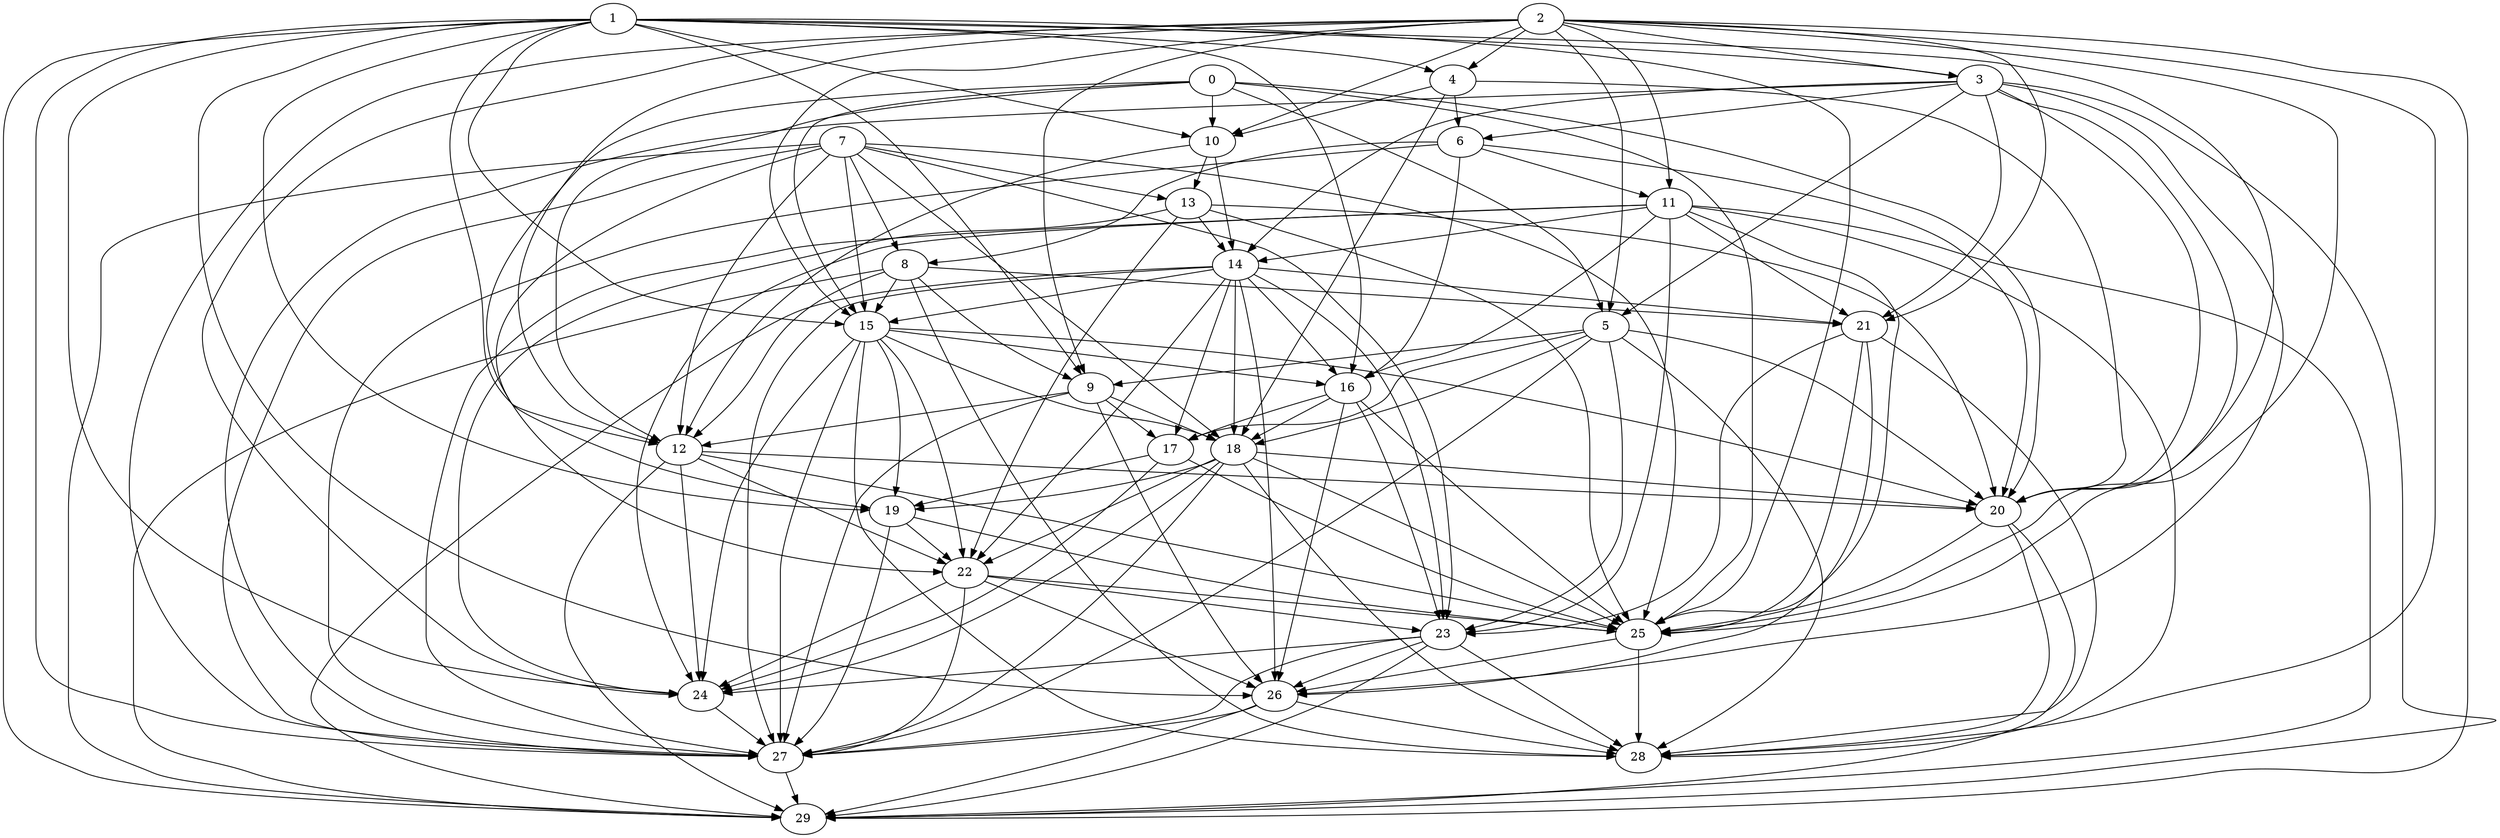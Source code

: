 digraph "Random_Nodes_30_Density_5.43_CCR_0.10_WeightType_Random" {
	graph ["Duplicate states"=0,
		GraphType=Random,
		"Max states in OPEN"=0,
		Modes="120000ms; topo-ordered tasks, ; Pruning: task equivalence, fixed order ready list, ; F-value: ; Optimisation: best schedule length (\
SL) optimisation on equal, ",
		NumberOfTasks=30,
		"Pruned using list schedule length"=4,
		"States removed from OPEN"=0,
		TargetSystem="Homogeneous-4",
		"Time to schedule (ms)"=126,
		"Total idle time"=3682,
		"Total schedule length"=4559,
		"Total sequential time"=9539,
		"Total states created"=7
	];
	2	["Finish time"=107,
		Processor=0,
		"Start time"=0,
		Weight=107];
	4	["Finish time"=594,
		Processor=0,
		"Start time"=112,
		Weight=482];
	2 -> 4	[Weight=10];
	10	["Finish time"=1076,
		Processor=0,
		"Start time"=594,
		Weight=482];
	2 -> 10	[Weight=4];
	3	["Finish time"=275,
		Processor=1,
		"Start time"=114,
		Weight=161];
	2 -> 3	[Weight=7];
	11	["Finish time"=922,
		Processor=1,
		"Start time"=815,
		Weight=107];
	2 -> 11	[Weight=6];
	5	["Finish time"=753,
		Processor=3,
		"Start time"=431,
		Weight=322];
	2 -> 5	[Weight=10];
	15	["Finish time"=1986,
		Processor=0,
		"Start time"=1772,
		Weight=214];
	2 -> 15	[Weight=6];
	9	["Finish time"=1518,
		Processor=2,
		"Start time"=1357,
		Weight=161];
	2 -> 9	[Weight=7];
	12	["Finish time"=2000,
		Processor=2,
		"Start time"=1518,
		Weight=482];
	2 -> 12	[Weight=5];
	21	["Finish time"=2312,
		Processor=3,
		"Start time"=1776,
		Weight=536];
	2 -> 21	[Weight=8];
	25	["Finish time"=3707,
		Processor=1,
		"Start time"=3385,
		Weight=322];
	2 -> 25	[Weight=5];
	24	["Finish time"=3862,
		Processor=0,
		"Start time"=3594,
		Weight=268];
	2 -> 24	[Weight=4];
	27	["Finish time"=4291,
		Processor=0,
		"Start time"=3862,
		Weight=429];
	2 -> 27	[Weight=2];
	28	["Finish time"=4350,
		Processor=1,
		"Start time"=3814,
		Weight=536];
	2 -> 28	[Weight=6];
	29	["Finish time"=4559,
		Processor=0,
		"Start time"=4291,
		Weight=268];
	2 -> 29	[Weight=10];
	1	["Finish time"=107,
		Processor=1,
		"Start time"=0,
		Weight=107];
	1 -> 4	[Weight=5];
	1 -> 10	[Weight=6];
	1 -> 3	[Weight=5];
	1 -> 15	[Weight=6];
	1 -> 9	[Weight=2];
	16	["Finish time"=2147,
		Processor=0,
		"Start time"=1986,
		Weight=161];
	1 -> 16	[Weight=8];
	1 -> 12	[Weight=8];
	19	["Finish time"=3058,
		Processor=0,
		"Start time"=2576,
		Weight=482];
	1 -> 19	[Weight=8];
	20	["Finish time"=2743,
		Processor=1,
		"Start time"=2582,
		Weight=161];
	1 -> 20	[Weight=2];
	1 -> 25	[Weight=4];
	1 -> 24	[Weight=2];
	26	["Finish time"=3814,
		Processor=1,
		"Start time"=3707,
		Weight=107];
	1 -> 26	[Weight=4];
	1 -> 27	[Weight=4];
	1 -> 29	[Weight=7];
	4 -> 10	[Weight=2];
	6	["Finish time"=815,
		Processor=1,
		"Start time"=601,
		Weight=214];
	4 -> 6	[Weight=7];
	18	["Finish time"=2576,
		Processor=0,
		"Start time"=2147,
		Weight=429];
	4 -> 18	[Weight=2];
	4 -> 20	[Weight=5];
	0	["Finish time"=429,
		Processor=2,
		"Start time"=0,
		Weight=429];
	0 -> 10	[Weight=8];
	0 -> 5	[Weight=2];
	0 -> 15	[Weight=6];
	0 -> 12	[Weight=2];
	0 -> 19	[Weight=7];
	0 -> 20	[Weight=5];
	0 -> 25	[Weight=4];
	13	["Finish time"=1290,
		Processor=0,
		"Start time"=1076,
		Weight=214];
	10 -> 13	[Weight=7];
	14	["Finish time"=1772,
		Processor=0,
		"Start time"=1290,
		Weight=482];
	10 -> 14	[Weight=8];
	10 -> 12	[Weight=2];
	7	["Finish time"=429,
		Processor=3,
		"Start time"=0,
		Weight=429];
	7 -> 13	[Weight=8];
	8	["Finish time"=1357,
		Processor=2,
		"Start time"=821,
		Weight=536];
	7 -> 8	[Weight=5];
	7 -> 15	[Weight=7];
	7 -> 18	[Weight=7];
	7 -> 12	[Weight=7];
	22	["Finish time"=3380,
		Processor=0,
		"Start time"=3058,
		Weight=322];
	7 -> 22	[Weight=2];
	23	["Finish time"=3594,
		Processor=0,
		"Start time"=3380,
		Weight=214];
	7 -> 23	[Weight=3];
	7 -> 25	[Weight=8];
	7 -> 27	[Weight=10];
	7 -> 29	[Weight=10];
	3 -> 6	[Weight=5];
	3 -> 14	[Weight=7];
	3 -> 5	[Weight=6];
	3 -> 21	[Weight=7];
	3 -> 20	[Weight=9];
	3 -> 25	[Weight=2];
	3 -> 26	[Weight=4];
	3 -> 27	[Weight=4];
	3 -> 29	[Weight=10];
	6 -> 11	[Weight=5];
	6 -> 8	[Weight=6];
	6 -> 16	[Weight=3];
	6 -> 20	[Weight=3];
	6 -> 27	[Weight=6];
	13 -> 14	[Weight=3];
	13 -> 22	[Weight=5];
	13 -> 20	[Weight=7];
	13 -> 25	[Weight=6];
	13 -> 24	[Weight=3];
	11 -> 14	[Weight=5];
	11 -> 16	[Weight=4];
	11 -> 21	[Weight=8];
	11 -> 23	[Weight=6];
	11 -> 25	[Weight=9];
	11 -> 24	[Weight=9];
	11 -> 27	[Weight=4];
	11 -> 28	[Weight=10];
	11 -> 29	[Weight=9];
	8 -> 15	[Weight=10];
	8 -> 9	[Weight=6];
	8 -> 12	[Weight=2];
	8 -> 21	[Weight=7];
	8 -> 28	[Weight=9];
	8 -> 29	[Weight=7];
	14 -> 15	[Weight=10];
	14 -> 16	[Weight=7];
	14 -> 18	[Weight=4];
	17	["Finish time"=2529,
		Processor=1,
		"Start time"=2154,
		Weight=375];
	14 -> 17	[Weight=10];
	14 -> 21	[Weight=4];
	14 -> 22	[Weight=7];
	14 -> 23	[Weight=9];
	14 -> 26	[Weight=9];
	14 -> 27	[Weight=8];
	14 -> 29	[Weight=3];
	5 -> 9	[Weight=10];
	5 -> 18	[Weight=6];
	5 -> 17	[Weight=10];
	5 -> 20	[Weight=3];
	5 -> 23	[Weight=6];
	5 -> 27	[Weight=5];
	5 -> 28	[Weight=2];
	15 -> 16	[Weight=3];
	15 -> 18	[Weight=8];
	15 -> 19	[Weight=5];
	15 -> 22	[Weight=5];
	15 -> 20	[Weight=5];
	15 -> 24	[Weight=8];
	15 -> 27	[Weight=3];
	15 -> 28	[Weight=8];
	9 -> 18	[Weight=9];
	9 -> 17	[Weight=7];
	9 -> 12	[Weight=9];
	9 -> 26	[Weight=4];
	9 -> 27	[Weight=8];
	16 -> 18	[Weight=9];
	16 -> 17	[Weight=7];
	16 -> 23	[Weight=4];
	16 -> 25	[Weight=8];
	16 -> 26	[Weight=5];
	18 -> 19	[Weight=10];
	18 -> 22	[Weight=4];
	18 -> 20	[Weight=6];
	18 -> 25	[Weight=4];
	18 -> 24	[Weight=4];
	18 -> 27	[Weight=6];
	18 -> 28	[Weight=6];
	17 -> 19	[Weight=9];
	17 -> 25	[Weight=7];
	17 -> 24	[Weight=3];
	12 -> 22	[Weight=4];
	12 -> 20	[Weight=6];
	12 -> 25	[Weight=2];
	12 -> 24	[Weight=2];
	12 -> 29	[Weight=2];
	19 -> 22	[Weight=4];
	19 -> 25	[Weight=6];
	19 -> 27	[Weight=4];
	21 -> 23	[Weight=2];
	21 -> 25	[Weight=4];
	21 -> 26	[Weight=10];
	21 -> 28	[Weight=9];
	22 -> 23	[Weight=9];
	22 -> 25	[Weight=5];
	22 -> 24	[Weight=3];
	22 -> 26	[Weight=5];
	22 -> 27	[Weight=9];
	20 -> 25	[Weight=4];
	20 -> 28	[Weight=6];
	20 -> 29	[Weight=7];
	23 -> 24	[Weight=3];
	23 -> 26	[Weight=5];
	23 -> 27	[Weight=5];
	23 -> 28	[Weight=3];
	23 -> 29	[Weight=7];
	25 -> 26	[Weight=10];
	25 -> 28	[Weight=6];
	24 -> 27	[Weight=4];
	26 -> 27	[Weight=4];
	26 -> 28	[Weight=7];
	26 -> 29	[Weight=4];
	27 -> 29	[Weight=5];
}
